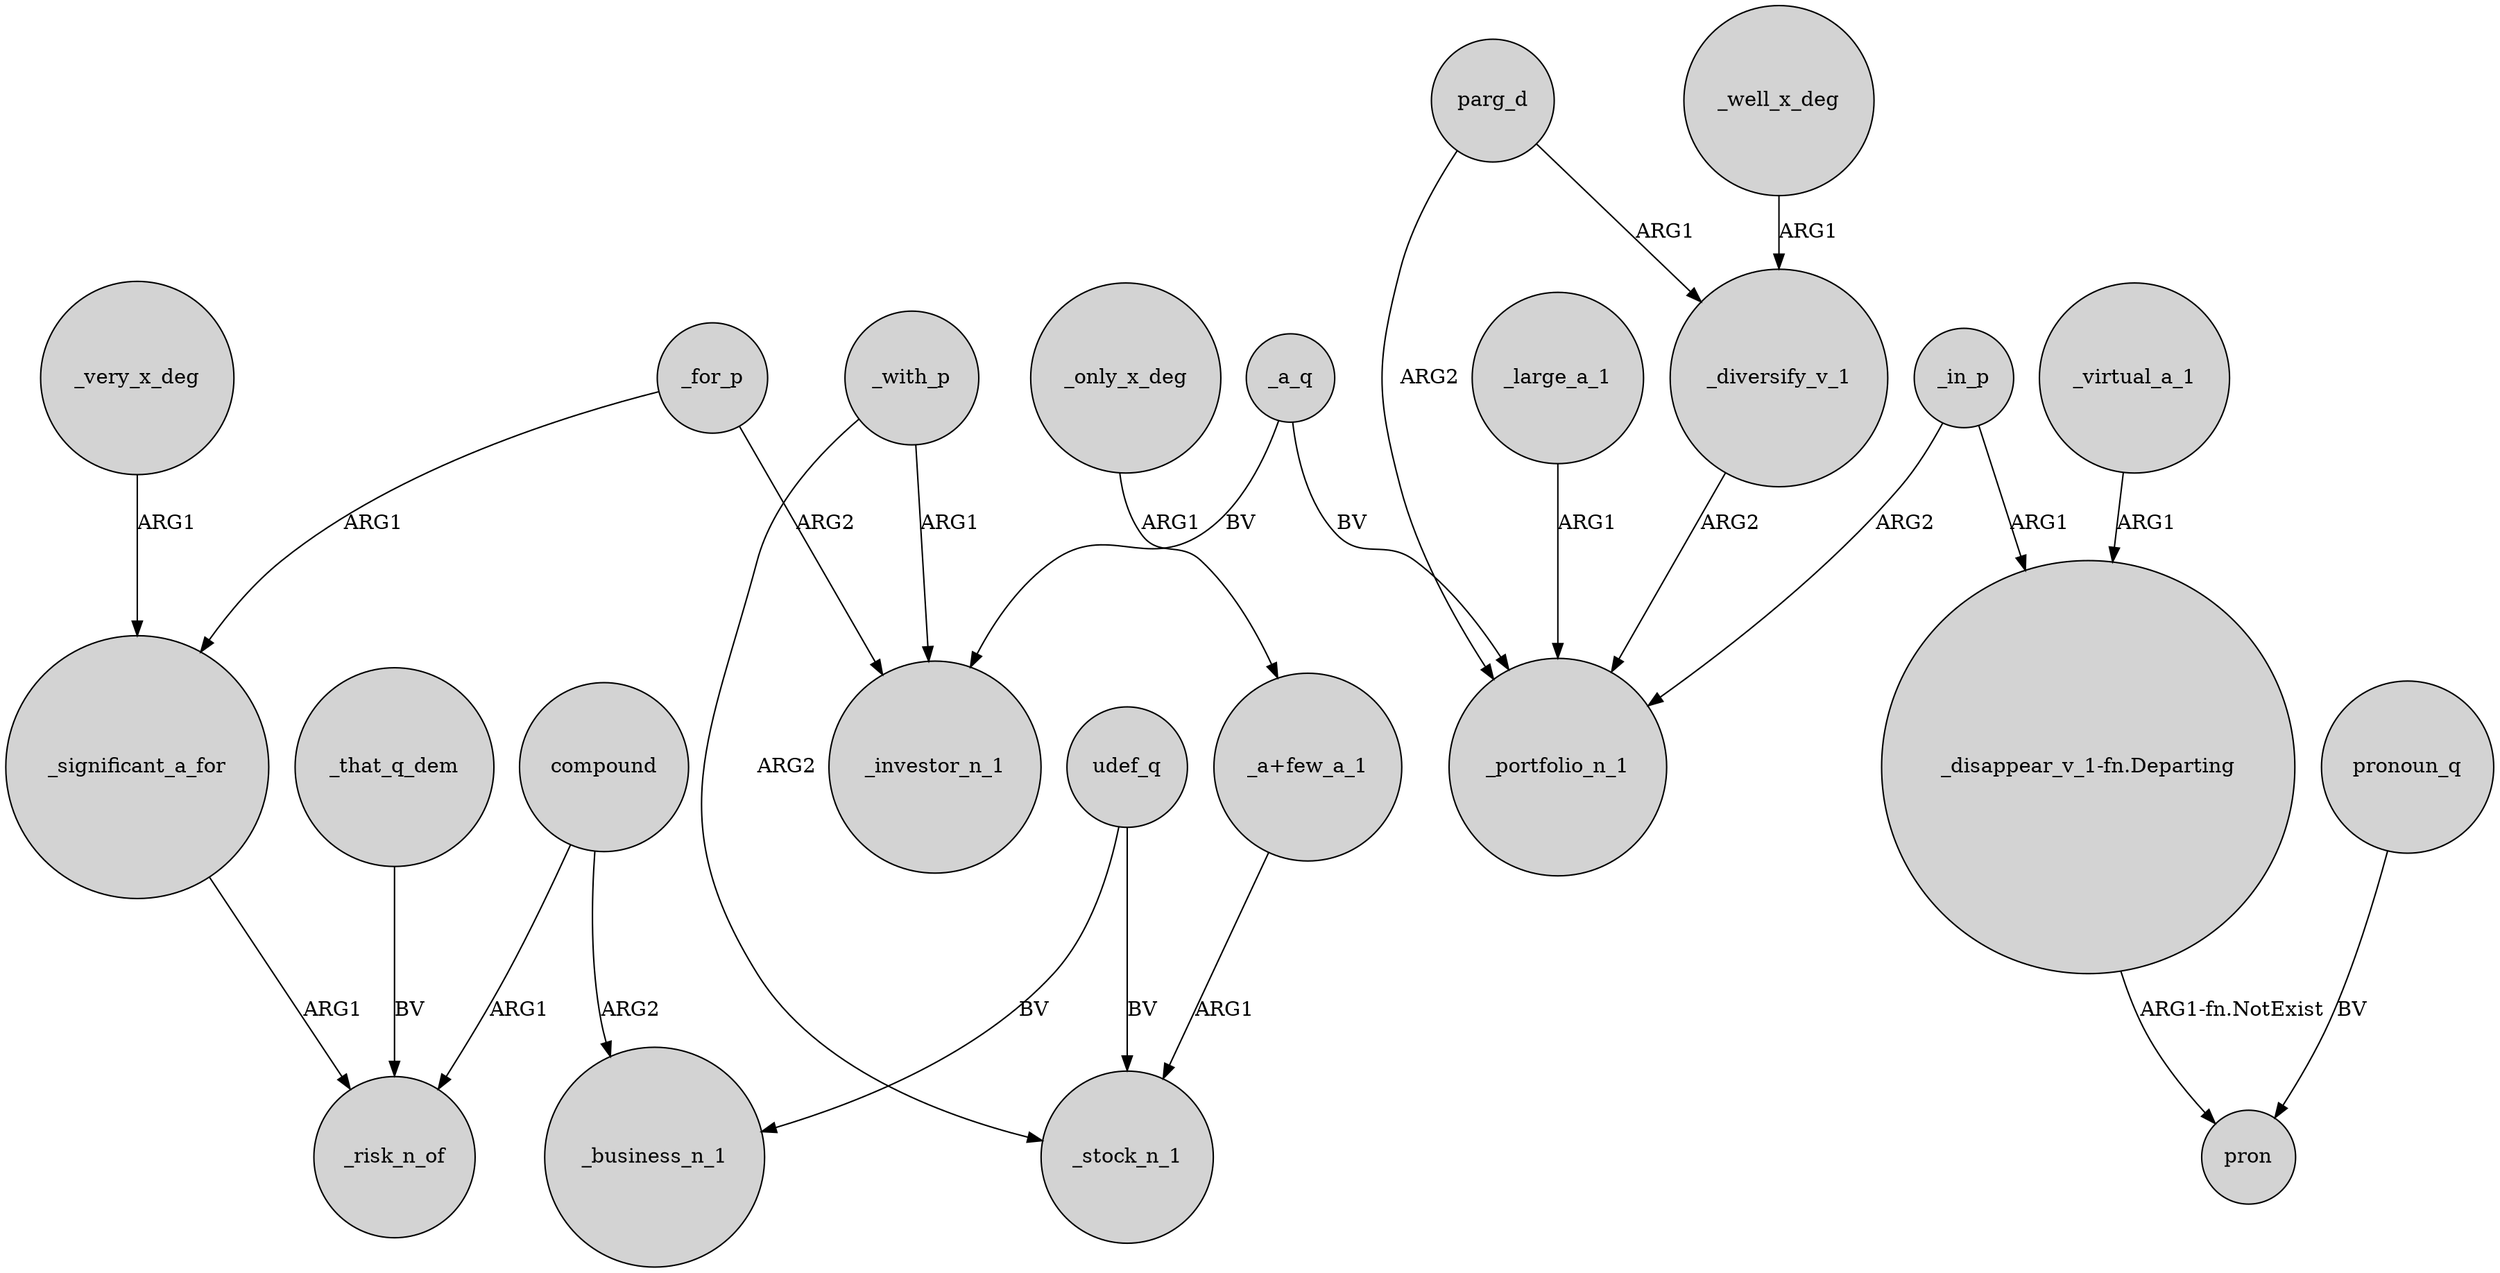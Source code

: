 digraph {
	node [shape=circle style=filled]
	_for_p -> _significant_a_for [label=ARG1]
	compound -> _risk_n_of [label=ARG1]
	_for_p -> _investor_n_1 [label=ARG2]
	_with_p -> _investor_n_1 [label=ARG1]
	_virtual_a_1 -> "_disappear_v_1-fn.Departing" [label=ARG1]
	_significant_a_for -> _risk_n_of [label=ARG1]
	_with_p -> _stock_n_1 [label=ARG2]
	_in_p -> "_disappear_v_1-fn.Departing" [label=ARG1]
	_very_x_deg -> _significant_a_for [label=ARG1]
	pronoun_q -> pron [label=BV]
	udef_q -> _stock_n_1 [label=BV]
	_large_a_1 -> _portfolio_n_1 [label=ARG1]
	_that_q_dem -> _risk_n_of [label=BV]
	_well_x_deg -> _diversify_v_1 [label=ARG1]
	"_disappear_v_1-fn.Departing" -> pron [label="ARG1-fn.NotExist"]
	_diversify_v_1 -> _portfolio_n_1 [label=ARG2]
	compound -> _business_n_1 [label=ARG2]
	"_a+few_a_1" -> _stock_n_1 [label=ARG1]
	parg_d -> _portfolio_n_1 [label=ARG2]
	udef_q -> _business_n_1 [label=BV]
	parg_d -> _diversify_v_1 [label=ARG1]
	_a_q -> _portfolio_n_1 [label=BV]
	_in_p -> _portfolio_n_1 [label=ARG2]
	_a_q -> _investor_n_1 [label=BV]
	_only_x_deg -> "_a+few_a_1" [label=ARG1]
}
